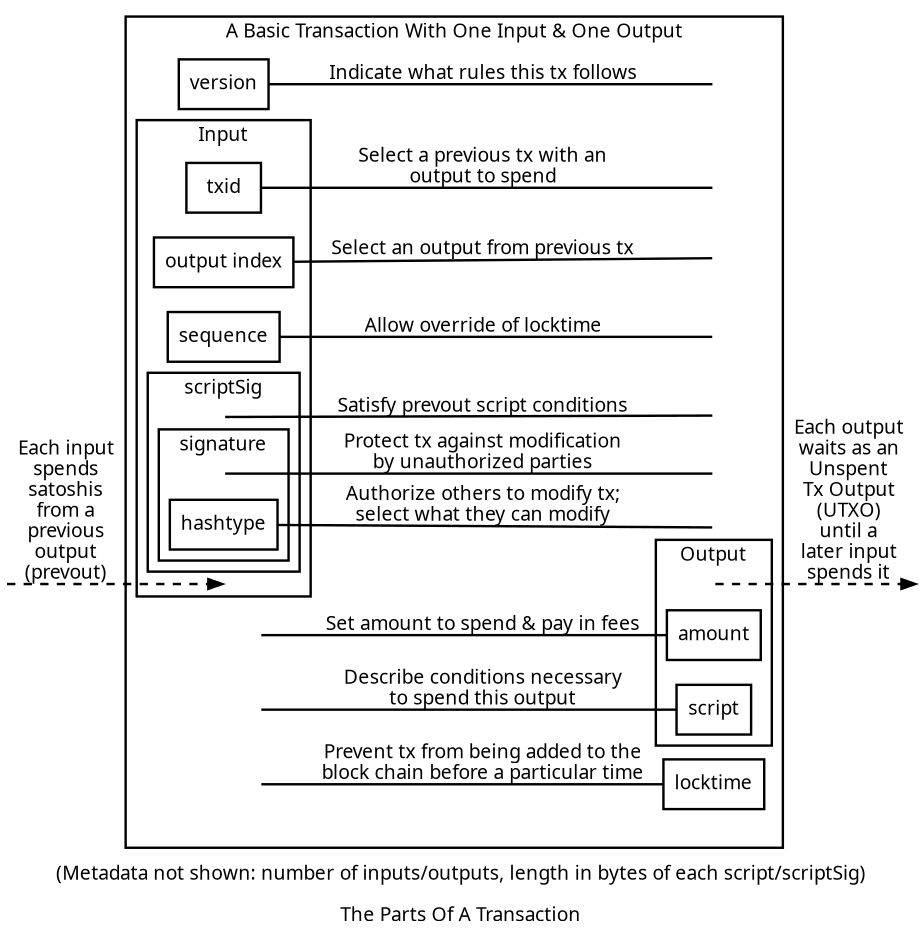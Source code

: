 digraph blockchain {

size=6.25;
splines = "false";
rankdir=LR;
ranksep=0.1;
//splines=ortho;

node [ penwidth=1.75, fontname="Sans", shape = box ];
edge [ penwidth=1.75, fontname="Sans" ];
graph [ penwidth=1.75, fontname="Sans" ];

//edge [ style = invis, minlen = 1 ];
//fixedsize
nodesep = 0.25;
//concentrate = true;

tophelp0 [style = invis, label="", width=0, height=0 ];
prevout [style = invis, label="", width=0, height=0 ];
nextout [style = invis, label="", width=0, height=0 ];

subgraph cluster_tx {
    version; 
    subgraph cluster_input {
        sequence;
        vout [label="output index"];
        txid;
        input [style = invis, label="", width=0, height=0 ];

        subgraph cluster_scriptsig {
            label = "scriptSig"
            subgraph cluster_signature {
	hashtype;
	signature [style = invis, label="", width=0, height=0 ];
	label = "signature"
            }
            scriptsig [style = invis, label="", width=0, height=0 ];
        }
        label = "Input"
    }

    left0 [style = invis ];
    left1 [style = invis ];
    left2 [style = invis ];
    middle1 [style = invis, label="", width=0, height=0 ];
    middle2 [style = invis, label="", width=0, height=0 ];
    middle3 [style = invis, label="", width=0, height=1.05 ];
    middle4 [style = invis, label="", width=0, height=0 ];
    middle5 [style = invis, label="", width=0, height=0 ];
    middle6 [style = invis, label="", width=0, height=0 ];
    middle7 [style = invis, label="", width=0, height=0 ];
    middle0 [style = invis, label="", width=0, height=0 ];

    subgraph cluster_output {
        output [style = invis, label="", width=0, height=0 ];
        amount;
        script;
        label = "Output"
    }

    locktime;
    label = "A Basic Transaction With One Input & One Output"
}

prevout -> input [ style = "dashed", label = "Each input\nspends\nsatoshis\nfrom a\nprevious\noutput\n(prevout)" ];
output -> nextout [style="dashed", label = "Each output\nwaits as an\nUnspent\nTx Output\n(UTXO)\nuntil a\nlater input\nspends it"];
tophelp0 -> version [ style = invis ];

txid -> middle1 [ dir = none, label = "Select a previous tx with an\noutput to spend" ];
vout -> middle2 [ dir = none, label = "Select an output from previous tx" ];
sequence -> middle3 [ dir = none, label = "Allow override of locktime" ];
scriptsig -> middle4 [ dir = none, label = "Satisfy prevout script conditions" ];
signature -> middle5 [ dir = none, label = "Protect tx against modification\nby unauthorized parties" ];
hashtype -> middle6 [ dir = none, label = "Authorize others to modify tx;\nselect what they can modify" ];

version -> middle7 [ dir = none, label = "Indicate what rules this tx follows" ];
left2 -> locktime [ dir = none, label = "Prevent tx from being added to the\nblock chain before a particular time" ];

left0 -> amount [ dir = none, label = "Set amount to spend & pay in fees" ];
left1 -> script [ dir = none, label = "Describe conditions necessary\nto spend this output" ];


label = "(Metadata not shown: number of inputs/outputs, length in bytes of each script/scriptSig)\n \nThe Parts Of A Transaction"
}
